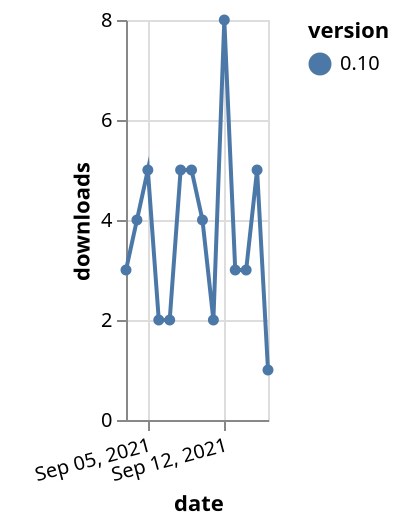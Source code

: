 {"$schema": "https://vega.github.io/schema/vega-lite/v5.json", "description": "A simple bar chart with embedded data.", "data": {"values": [{"date": "2021-09-03", "total": 6039, "delta": 3, "version": "0.10"}, {"date": "2021-09-04", "total": 6043, "delta": 4, "version": "0.10"}, {"date": "2021-09-05", "total": 6048, "delta": 5, "version": "0.10"}, {"date": "2021-09-06", "total": 6050, "delta": 2, "version": "0.10"}, {"date": "2021-09-07", "total": 6052, "delta": 2, "version": "0.10"}, {"date": "2021-09-08", "total": 6057, "delta": 5, "version": "0.10"}, {"date": "2021-09-09", "total": 6062, "delta": 5, "version": "0.10"}, {"date": "2021-09-10", "total": 6066, "delta": 4, "version": "0.10"}, {"date": "2021-09-11", "total": 6068, "delta": 2, "version": "0.10"}, {"date": "2021-09-12", "total": 6076, "delta": 8, "version": "0.10"}, {"date": "2021-09-13", "total": 6079, "delta": 3, "version": "0.10"}, {"date": "2021-09-14", "total": 6082, "delta": 3, "version": "0.10"}, {"date": "2021-09-15", "total": 6087, "delta": 5, "version": "0.10"}, {"date": "2021-09-16", "total": 6088, "delta": 1, "version": "0.10"}]}, "width": "container", "mark": {"type": "line", "point": {"filled": true}}, "encoding": {"x": {"field": "date", "type": "temporal", "timeUnit": "yearmonthdate", "title": "date", "axis": {"labelAngle": -15}}, "y": {"field": "delta", "type": "quantitative", "title": "downloads"}, "color": {"field": "version", "type": "nominal"}, "tooltip": {"field": "delta"}}}